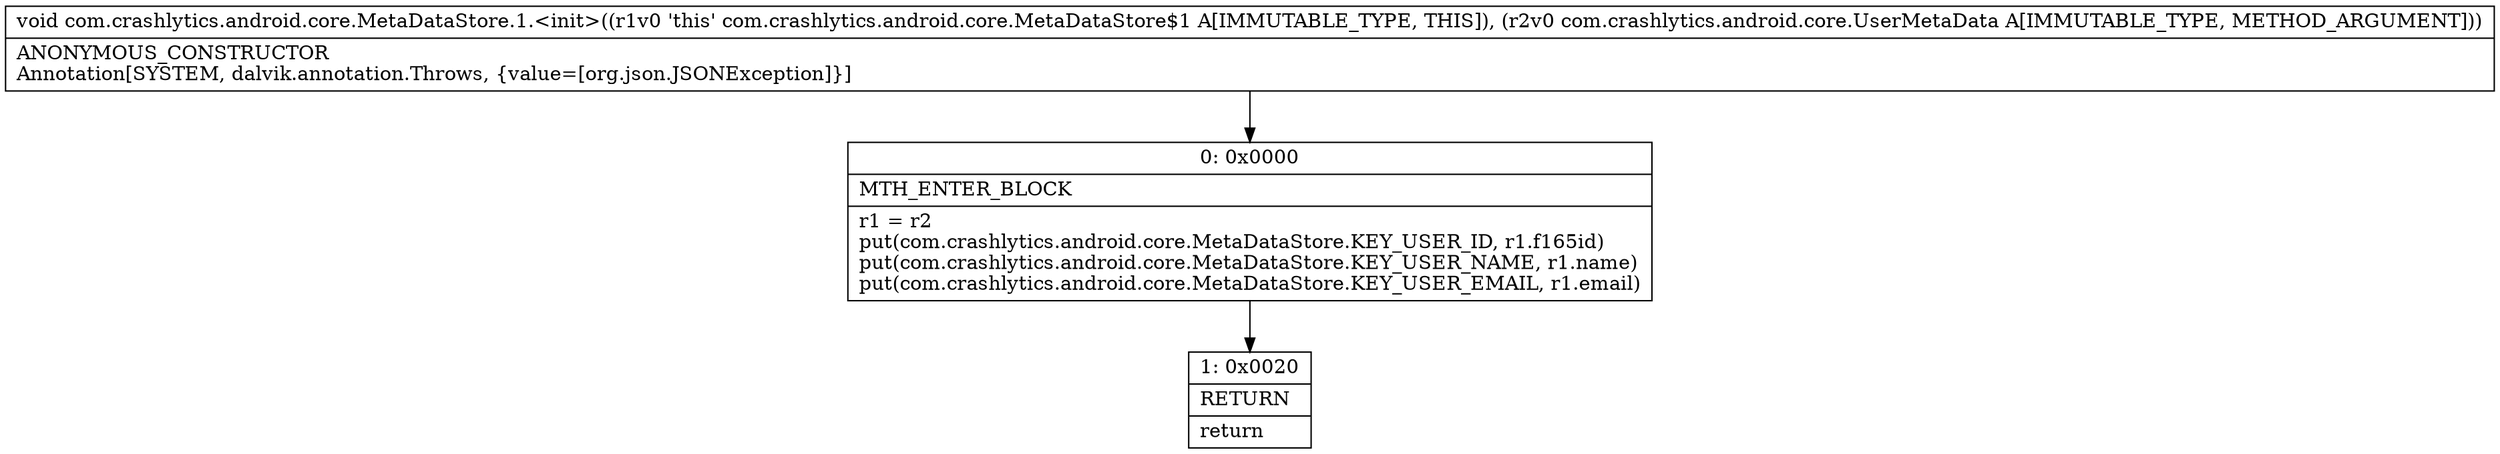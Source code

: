 digraph "CFG forcom.crashlytics.android.core.MetaDataStore.1.\<init\>(Lcom\/crashlytics\/android\/core\/UserMetaData;)V" {
Node_0 [shape=record,label="{0\:\ 0x0000|MTH_ENTER_BLOCK\l|r1 = r2\lput(com.crashlytics.android.core.MetaDataStore.KEY_USER_ID, r1.f165id)\lput(com.crashlytics.android.core.MetaDataStore.KEY_USER_NAME, r1.name)\lput(com.crashlytics.android.core.MetaDataStore.KEY_USER_EMAIL, r1.email)\l}"];
Node_1 [shape=record,label="{1\:\ 0x0020|RETURN\l|return\l}"];
MethodNode[shape=record,label="{void com.crashlytics.android.core.MetaDataStore.1.\<init\>((r1v0 'this' com.crashlytics.android.core.MetaDataStore$1 A[IMMUTABLE_TYPE, THIS]), (r2v0 com.crashlytics.android.core.UserMetaData A[IMMUTABLE_TYPE, METHOD_ARGUMENT]))  | ANONYMOUS_CONSTRUCTOR\lAnnotation[SYSTEM, dalvik.annotation.Throws, \{value=[org.json.JSONException]\}]\l}"];
MethodNode -> Node_0;
Node_0 -> Node_1;
}

